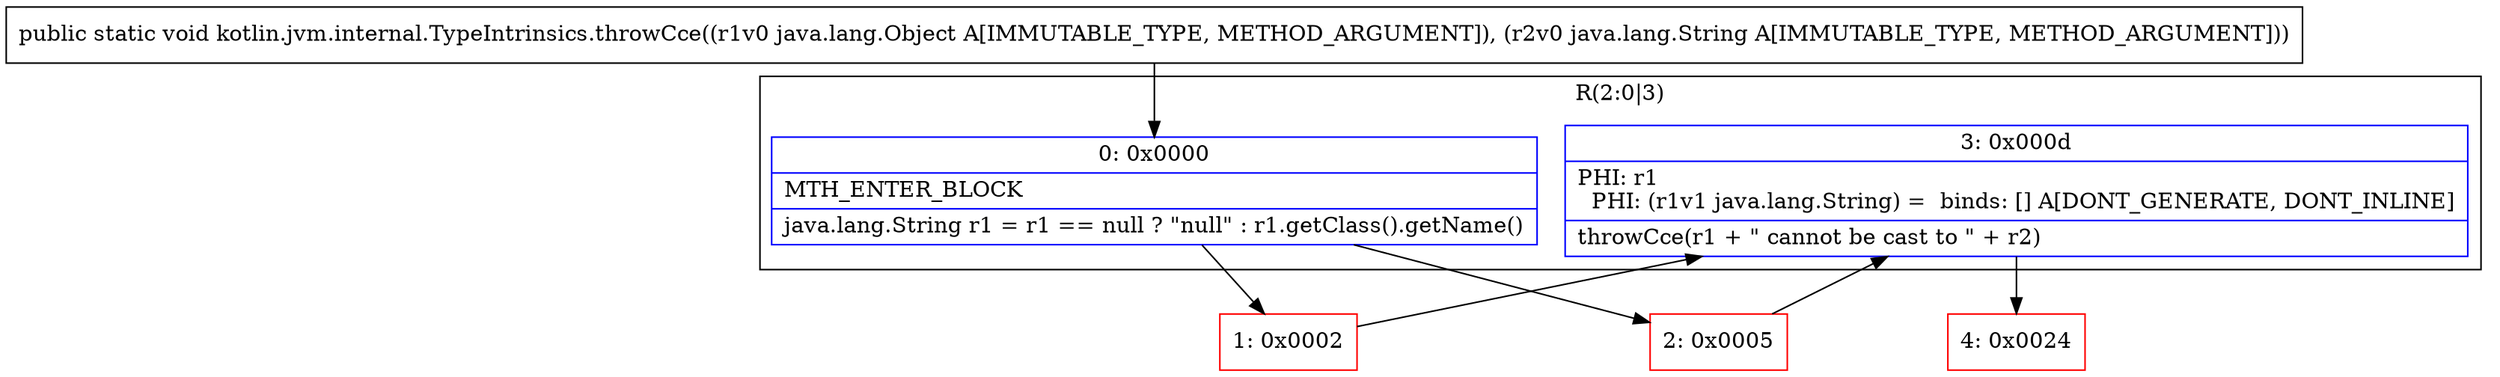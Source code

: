 digraph "CFG forkotlin.jvm.internal.TypeIntrinsics.throwCce(Ljava\/lang\/Object;Ljava\/lang\/String;)V" {
subgraph cluster_Region_1028852309 {
label = "R(2:0|3)";
node [shape=record,color=blue];
Node_0 [shape=record,label="{0\:\ 0x0000|MTH_ENTER_BLOCK\l|java.lang.String r1 = r1 == null ? \"null\" : r1.getClass().getName()\l}"];
Node_3 [shape=record,label="{3\:\ 0x000d|PHI: r1 \l  PHI: (r1v1 java.lang.String) =  binds: [] A[DONT_GENERATE, DONT_INLINE]\l|throwCce(r1 + \" cannot be cast to \" + r2)\l}"];
}
Node_1 [shape=record,color=red,label="{1\:\ 0x0002}"];
Node_2 [shape=record,color=red,label="{2\:\ 0x0005}"];
Node_4 [shape=record,color=red,label="{4\:\ 0x0024}"];
MethodNode[shape=record,label="{public static void kotlin.jvm.internal.TypeIntrinsics.throwCce((r1v0 java.lang.Object A[IMMUTABLE_TYPE, METHOD_ARGUMENT]), (r2v0 java.lang.String A[IMMUTABLE_TYPE, METHOD_ARGUMENT])) }"];
MethodNode -> Node_0;
Node_0 -> Node_1;
Node_0 -> Node_2;
Node_3 -> Node_4;
Node_1 -> Node_3;
Node_2 -> Node_3;
}

